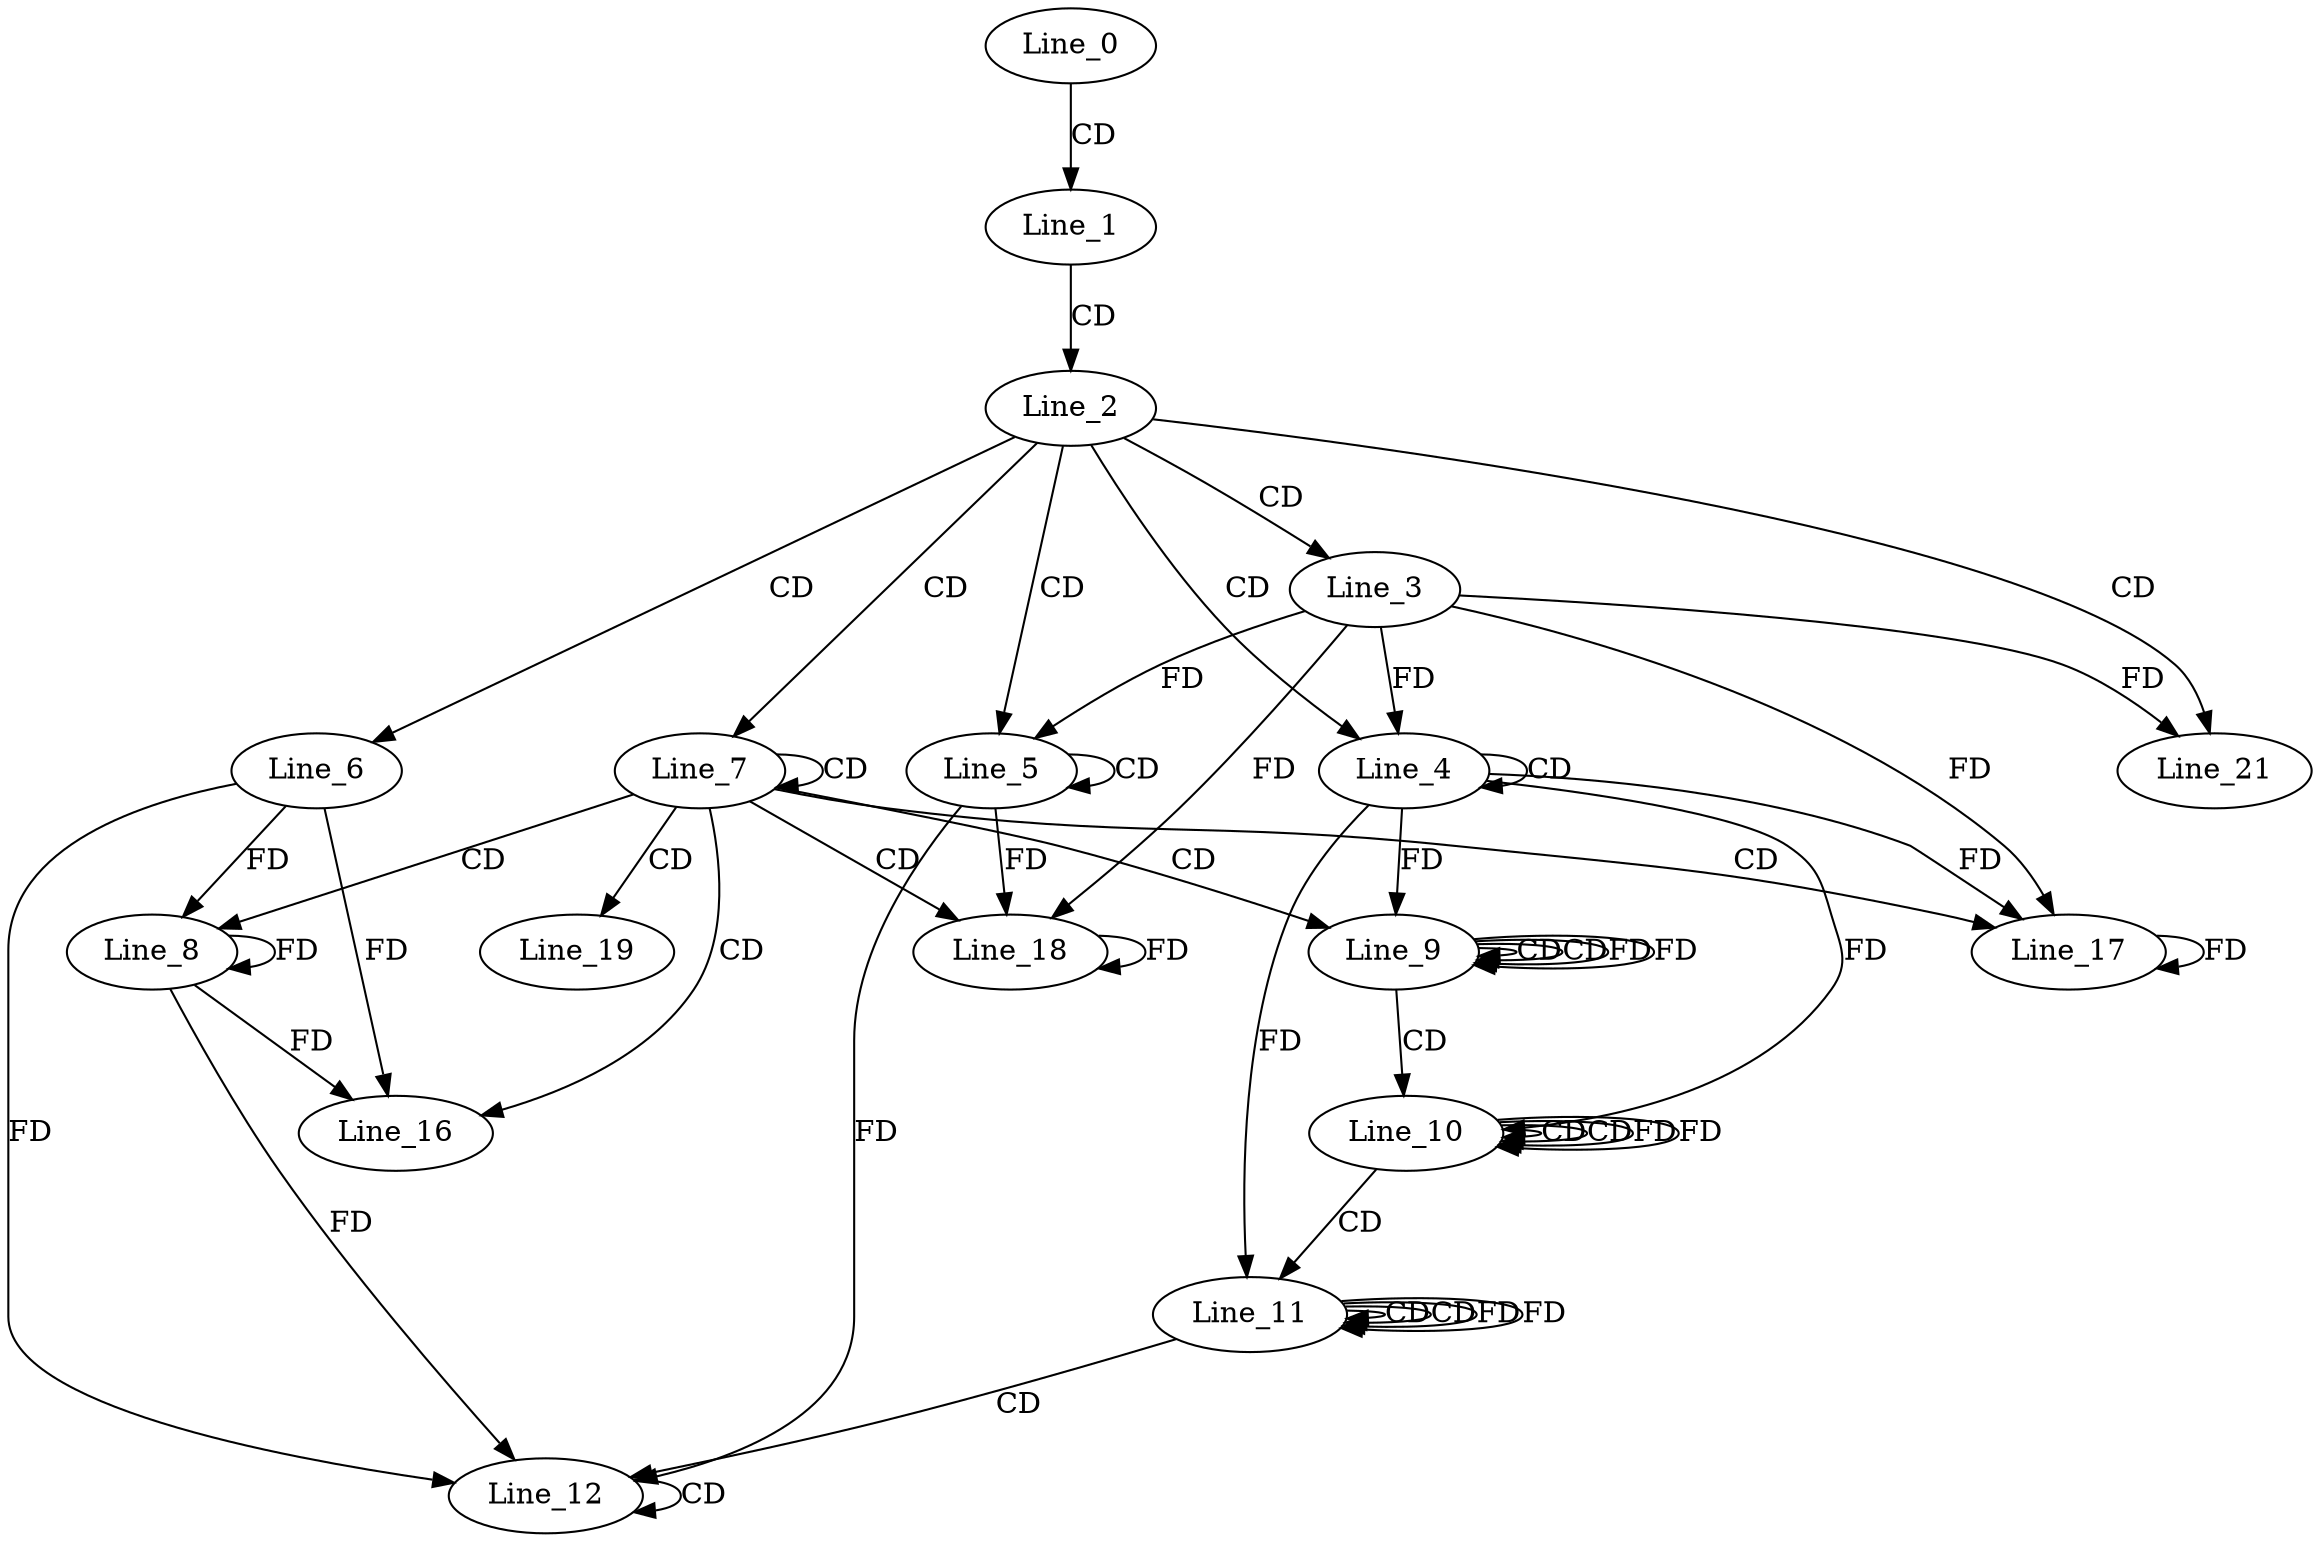digraph G {
  Line_0;
  Line_1;
  Line_2;
  Line_3;
  Line_4;
  Line_4;
  Line_5;
  Line_5;
  Line_6;
  Line_7;
  Line_8;
  Line_9;
  Line_9;
  Line_9;
  Line_10;
  Line_10;
  Line_10;
  Line_11;
  Line_11;
  Line_11;
  Line_12;
  Line_12;
  Line_16;
  Line_17;
  Line_17;
  Line_18;
  Line_18;
  Line_19;
  Line_21;
  Line_0 -> Line_1 [ label="CD" ];
  Line_1 -> Line_2 [ label="CD" ];
  Line_2 -> Line_3 [ label="CD" ];
  Line_2 -> Line_4 [ label="CD" ];
  Line_4 -> Line_4 [ label="CD" ];
  Line_3 -> Line_4 [ label="FD" ];
  Line_2 -> Line_5 [ label="CD" ];
  Line_5 -> Line_5 [ label="CD" ];
  Line_3 -> Line_5 [ label="FD" ];
  Line_2 -> Line_6 [ label="CD" ];
  Line_2 -> Line_7 [ label="CD" ];
  Line_7 -> Line_7 [ label="CD" ];
  Line_7 -> Line_8 [ label="CD" ];
  Line_8 -> Line_8 [ label="FD" ];
  Line_6 -> Line_8 [ label="FD" ];
  Line_7 -> Line_9 [ label="CD" ];
  Line_9 -> Line_9 [ label="CD" ];
  Line_4 -> Line_9 [ label="FD" ];
  Line_9 -> Line_9 [ label="CD" ];
  Line_9 -> Line_9 [ label="FD" ];
  Line_9 -> Line_10 [ label="CD" ];
  Line_10 -> Line_10 [ label="CD" ];
  Line_4 -> Line_10 [ label="FD" ];
  Line_10 -> Line_10 [ label="CD" ];
  Line_10 -> Line_10 [ label="FD" ];
  Line_10 -> Line_11 [ label="CD" ];
  Line_11 -> Line_11 [ label="CD" ];
  Line_4 -> Line_11 [ label="FD" ];
  Line_11 -> Line_11 [ label="CD" ];
  Line_11 -> Line_11 [ label="FD" ];
  Line_11 -> Line_12 [ label="CD" ];
  Line_5 -> Line_12 [ label="FD" ];
  Line_12 -> Line_12 [ label="CD" ];
  Line_8 -> Line_12 [ label="FD" ];
  Line_6 -> Line_12 [ label="FD" ];
  Line_7 -> Line_16 [ label="CD" ];
  Line_8 -> Line_16 [ label="FD" ];
  Line_6 -> Line_16 [ label="FD" ];
  Line_7 -> Line_17 [ label="CD" ];
  Line_17 -> Line_17 [ label="FD" ];
  Line_4 -> Line_17 [ label="FD" ];
  Line_3 -> Line_17 [ label="FD" ];
  Line_7 -> Line_18 [ label="CD" ];
  Line_18 -> Line_18 [ label="FD" ];
  Line_5 -> Line_18 [ label="FD" ];
  Line_3 -> Line_18 [ label="FD" ];
  Line_7 -> Line_19 [ label="CD" ];
  Line_2 -> Line_21 [ label="CD" ];
  Line_3 -> Line_21 [ label="FD" ];
  Line_9 -> Line_9 [ label="FD" ];
  Line_10 -> Line_10 [ label="FD" ];
  Line_11 -> Line_11 [ label="FD" ];
}
